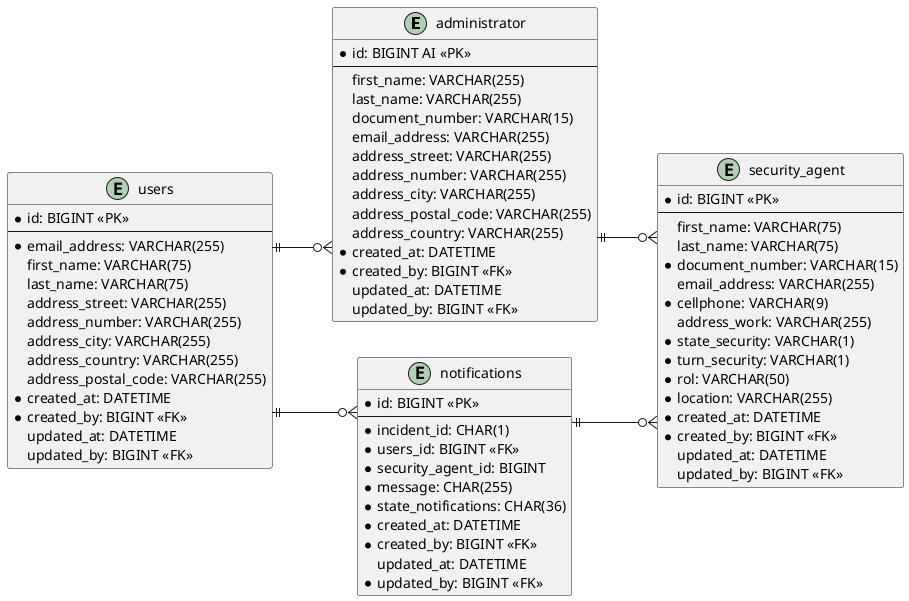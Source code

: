 @startuml
skinparam linetype ortho
left to right direction

entity administrator {
    *id: BIGINT AI <<PK>>
    --
    first_name: VARCHAR(255)
    last_name: VARCHAR(255)
    document_number: VARCHAR(15)
    email_address: VARCHAR(255)
    address_street: VARCHAR(255)
    address_number: VARCHAR(255)
    address_city: VARCHAR(255)
    address_postal_code: VARCHAR(255)
    address_country: VARCHAR(255)
    *created_at: DATETIME
    *created_by: BIGINT <<FK>>
    updated_at: DATETIME
    updated_by: BIGINT <<FK>>
}

entity users {
    *id: BIGINT <<PK>>
    --
    *email_address: VARCHAR(255)
    first_name: VARCHAR(75)
    last_name: VARCHAR(75)    
    address_street: VARCHAR(255)
    address_number: VARCHAR(255)
    address_city: VARCHAR(255)
    address_country: VARCHAR(255)
    address_postal_code: VARCHAR(255)
    *created_at: DATETIME
    *created_by: BIGINT <<FK>>
    updated_at: DATETIME
    updated_by: BIGINT <<FK>>
}

entity security_agent {
    *id: BIGINT <<PK>>
    --
    first_name: VARCHAR(75)
    last_name: VARCHAR(75)
    *document_number: VARCHAR(15)
    email_address: VARCHAR(255)
    *cellphone: VARCHAR(9)
    address_work: VARCHAR(255)
    *state_security: VARCHAR(1)
    *turn_security: VARCHAR(1)
    *rol: VARCHAR(50)
    *location: VARCHAR(255)
    *created_at: DATETIME
    *created_by: BIGINT <<FK>>
    updated_at: DATETIME
    updated_by: BIGINT <<FK>>
}

entity notifications {
    *id: BIGINT <<PK>>
    --
    *incident_id: CHAR(1)
    *users_id: BIGINT <<FK>>
    *security_agent_id: BIGINT
    *message: CHAR(255)    
    *state_notifications: CHAR(36)
    *created_at: DATETIME
    *created_by: BIGINT <<FK>>
    updated_at: DATETIME
    *updated_by: BIGINT <<FK>>
}

users ||--o{ administrator
users ||--o{ notifications
notifications ||--o{ security_agent
administrator ||--o{ security_agent
@enduml